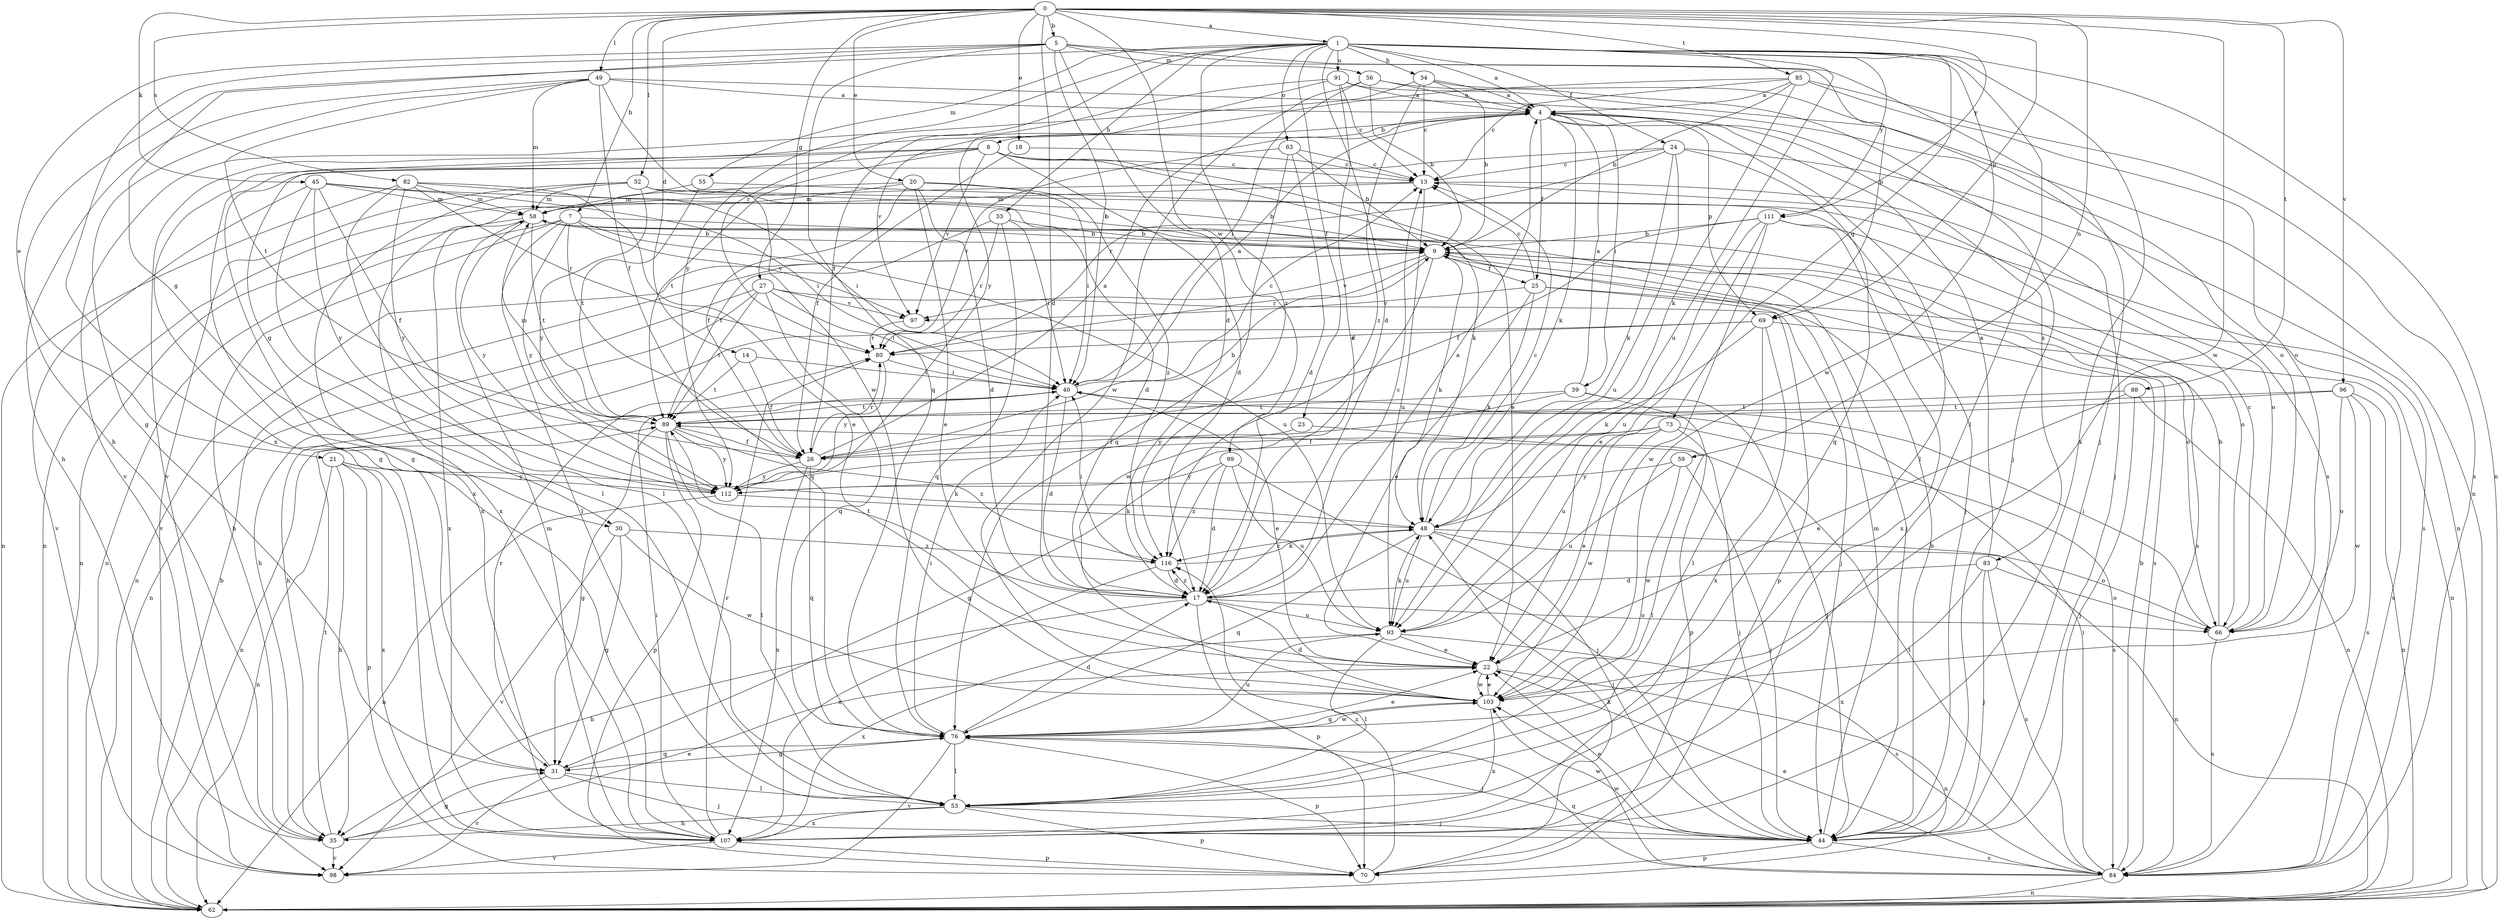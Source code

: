 strict digraph  {
0;
1;
4;
5;
7;
8;
9;
13;
14;
17;
18;
20;
21;
22;
23;
24;
25;
26;
27;
30;
31;
33;
34;
35;
39;
40;
44;
45;
48;
49;
52;
53;
55;
56;
58;
59;
62;
63;
66;
69;
70;
73;
76;
80;
82;
83;
84;
85;
88;
89;
91;
93;
96;
97;
98;
99;
103;
107;
111;
112;
116;
0 -> 1  [label=a];
0 -> 5  [label=b];
0 -> 7  [label=b];
0 -> 14  [label=d];
0 -> 17  [label=d];
0 -> 18  [label=e];
0 -> 20  [label=e];
0 -> 27  [label=g];
0 -> 45  [label=k];
0 -> 49  [label=l];
0 -> 52  [label=l];
0 -> 59  [label=n];
0 -> 69  [label=p];
0 -> 82  [label=s];
0 -> 85  [label=t];
0 -> 88  [label=t];
0 -> 96  [label=v];
0 -> 99  [label=w];
0 -> 103  [label=w];
0 -> 111  [label=y];
1 -> 4  [label=a];
1 -> 17  [label=d];
1 -> 23  [label=f];
1 -> 24  [label=f];
1 -> 33  [label=h];
1 -> 34  [label=h];
1 -> 35  [label=h];
1 -> 53  [label=l];
1 -> 55  [label=m];
1 -> 62  [label=n];
1 -> 63  [label=o];
1 -> 73  [label=q];
1 -> 80  [label=r];
1 -> 91  [label=u];
1 -> 93  [label=u];
1 -> 103  [label=w];
1 -> 107  [label=x];
1 -> 111  [label=y];
1 -> 112  [label=y];
1 -> 116  [label=z];
4 -> 8  [label=b];
4 -> 25  [label=f];
4 -> 39  [label=i];
4 -> 44  [label=j];
4 -> 48  [label=k];
4 -> 53  [label=l];
4 -> 69  [label=p];
4 -> 83  [label=s];
4 -> 97  [label=v];
5 -> 17  [label=d];
5 -> 21  [label=e];
5 -> 30  [label=g];
5 -> 40  [label=i];
5 -> 44  [label=j];
5 -> 56  [label=m];
5 -> 69  [label=p];
5 -> 76  [label=q];
5 -> 107  [label=x];
7 -> 9  [label=b];
7 -> 35  [label=h];
7 -> 53  [label=l];
7 -> 62  [label=n];
7 -> 76  [label=q];
7 -> 93  [label=u];
7 -> 97  [label=v];
7 -> 112  [label=y];
8 -> 13  [label=c];
8 -> 17  [label=d];
8 -> 22  [label=e];
8 -> 30  [label=g];
8 -> 31  [label=g];
8 -> 48  [label=k];
8 -> 89  [label=t];
8 -> 97  [label=v];
8 -> 107  [label=x];
9 -> 25  [label=f];
9 -> 48  [label=k];
9 -> 62  [label=n];
9 -> 66  [label=o];
9 -> 80  [label=r];
9 -> 84  [label=s];
9 -> 97  [label=v];
9 -> 103  [label=w];
13 -> 58  [label=m];
13 -> 66  [label=o];
13 -> 93  [label=u];
13 -> 107  [label=x];
14 -> 26  [label=f];
14 -> 40  [label=i];
14 -> 89  [label=t];
17 -> 4  [label=a];
17 -> 13  [label=c];
17 -> 35  [label=h];
17 -> 66  [label=o];
17 -> 70  [label=p];
17 -> 89  [label=t];
17 -> 93  [label=u];
17 -> 116  [label=z];
18 -> 13  [label=c];
18 -> 26  [label=f];
20 -> 17  [label=d];
20 -> 22  [label=e];
20 -> 26  [label=f];
20 -> 40  [label=i];
20 -> 58  [label=m];
20 -> 62  [label=n];
20 -> 116  [label=z];
21 -> 35  [label=h];
21 -> 48  [label=k];
21 -> 62  [label=n];
21 -> 70  [label=p];
21 -> 107  [label=x];
21 -> 112  [label=y];
22 -> 62  [label=n];
22 -> 103  [label=w];
23 -> 26  [label=f];
23 -> 53  [label=l];
24 -> 13  [label=c];
24 -> 31  [label=g];
24 -> 48  [label=k];
24 -> 62  [label=n];
24 -> 76  [label=q];
24 -> 80  [label=r];
24 -> 93  [label=u];
25 -> 13  [label=c];
25 -> 22  [label=e];
25 -> 48  [label=k];
25 -> 62  [label=n];
25 -> 70  [label=p];
25 -> 97  [label=v];
26 -> 4  [label=a];
26 -> 9  [label=b];
26 -> 76  [label=q];
26 -> 80  [label=r];
26 -> 107  [label=x];
26 -> 112  [label=y];
27 -> 35  [label=h];
27 -> 40  [label=i];
27 -> 44  [label=j];
27 -> 62  [label=n];
27 -> 76  [label=q];
27 -> 89  [label=t];
27 -> 97  [label=v];
30 -> 31  [label=g];
30 -> 98  [label=v];
30 -> 103  [label=w];
30 -> 116  [label=z];
31 -> 44  [label=j];
31 -> 53  [label=l];
31 -> 76  [label=q];
31 -> 80  [label=r];
31 -> 98  [label=v];
33 -> 9  [label=b];
33 -> 40  [label=i];
33 -> 76  [label=q];
33 -> 80  [label=r];
33 -> 89  [label=t];
34 -> 4  [label=a];
34 -> 9  [label=b];
34 -> 13  [label=c];
34 -> 84  [label=s];
34 -> 98  [label=v];
34 -> 116  [label=z];
35 -> 22  [label=e];
35 -> 31  [label=g];
35 -> 89  [label=t];
35 -> 98  [label=v];
39 -> 4  [label=a];
39 -> 44  [label=j];
39 -> 70  [label=p];
39 -> 89  [label=t];
39 -> 112  [label=y];
40 -> 4  [label=a];
40 -> 13  [label=c];
40 -> 17  [label=d];
40 -> 22  [label=e];
40 -> 62  [label=n];
40 -> 89  [label=t];
44 -> 9  [label=b];
44 -> 22  [label=e];
44 -> 58  [label=m];
44 -> 70  [label=p];
44 -> 84  [label=s];
44 -> 103  [label=w];
45 -> 9  [label=b];
45 -> 26  [label=f];
45 -> 40  [label=i];
45 -> 53  [label=l];
45 -> 58  [label=m];
45 -> 98  [label=v];
45 -> 112  [label=y];
48 -> 13  [label=c];
48 -> 44  [label=j];
48 -> 62  [label=n];
48 -> 66  [label=o];
48 -> 76  [label=q];
48 -> 93  [label=u];
48 -> 116  [label=z];
49 -> 4  [label=a];
49 -> 26  [label=f];
49 -> 31  [label=g];
49 -> 35  [label=h];
49 -> 58  [label=m];
49 -> 66  [label=o];
49 -> 89  [label=t];
49 -> 103  [label=w];
52 -> 9  [label=b];
52 -> 17  [label=d];
52 -> 44  [label=j];
52 -> 58  [label=m];
52 -> 98  [label=v];
52 -> 107  [label=x];
52 -> 112  [label=y];
53 -> 35  [label=h];
53 -> 44  [label=j];
53 -> 70  [label=p];
53 -> 107  [label=x];
55 -> 58  [label=m];
55 -> 84  [label=s];
55 -> 89  [label=t];
56 -> 4  [label=a];
56 -> 9  [label=b];
56 -> 40  [label=i];
56 -> 44  [label=j];
56 -> 103  [label=w];
58 -> 9  [label=b];
58 -> 44  [label=j];
58 -> 62  [label=n];
58 -> 84  [label=s];
58 -> 89  [label=t];
58 -> 107  [label=x];
58 -> 112  [label=y];
59 -> 44  [label=j];
59 -> 93  [label=u];
59 -> 103  [label=w];
59 -> 112  [label=y];
62 -> 9  [label=b];
63 -> 9  [label=b];
63 -> 13  [label=c];
63 -> 17  [label=d];
63 -> 76  [label=q];
63 -> 80  [label=r];
66 -> 9  [label=b];
66 -> 13  [label=c];
66 -> 40  [label=i];
66 -> 84  [label=s];
69 -> 35  [label=h];
69 -> 48  [label=k];
69 -> 53  [label=l];
69 -> 80  [label=r];
69 -> 84  [label=s];
69 -> 107  [label=x];
70 -> 48  [label=k];
70 -> 116  [label=z];
73 -> 22  [label=e];
73 -> 26  [label=f];
73 -> 31  [label=g];
73 -> 44  [label=j];
73 -> 84  [label=s];
73 -> 103  [label=w];
76 -> 17  [label=d];
76 -> 22  [label=e];
76 -> 31  [label=g];
76 -> 40  [label=i];
76 -> 44  [label=j];
76 -> 53  [label=l];
76 -> 70  [label=p];
76 -> 93  [label=u];
76 -> 98  [label=v];
76 -> 103  [label=w];
80 -> 40  [label=i];
80 -> 112  [label=y];
82 -> 22  [label=e];
82 -> 40  [label=i];
82 -> 53  [label=l];
82 -> 58  [label=m];
82 -> 62  [label=n];
82 -> 80  [label=r];
82 -> 112  [label=y];
83 -> 4  [label=a];
83 -> 17  [label=d];
83 -> 44  [label=j];
83 -> 66  [label=o];
83 -> 84  [label=s];
83 -> 107  [label=x];
84 -> 9  [label=b];
84 -> 22  [label=e];
84 -> 40  [label=i];
84 -> 62  [label=n];
84 -> 76  [label=q];
84 -> 89  [label=t];
84 -> 103  [label=w];
85 -> 4  [label=a];
85 -> 9  [label=b];
85 -> 13  [label=c];
85 -> 48  [label=k];
85 -> 66  [label=o];
85 -> 84  [label=s];
85 -> 98  [label=v];
88 -> 22  [label=e];
88 -> 44  [label=j];
88 -> 62  [label=n];
88 -> 89  [label=t];
89 -> 26  [label=f];
89 -> 31  [label=g];
89 -> 53  [label=l];
89 -> 58  [label=m];
89 -> 70  [label=p];
89 -> 112  [label=y];
89 -> 116  [label=z];
91 -> 4  [label=a];
91 -> 13  [label=c];
91 -> 17  [label=d];
91 -> 26  [label=f];
91 -> 62  [label=n];
91 -> 112  [label=y];
93 -> 22  [label=e];
93 -> 48  [label=k];
93 -> 53  [label=l];
93 -> 84  [label=s];
93 -> 107  [label=x];
96 -> 62  [label=n];
96 -> 66  [label=o];
96 -> 84  [label=s];
96 -> 89  [label=t];
96 -> 93  [label=u];
96 -> 103  [label=w];
97 -> 80  [label=r];
99 -> 17  [label=d];
99 -> 44  [label=j];
99 -> 93  [label=u];
99 -> 112  [label=y];
99 -> 116  [label=z];
103 -> 17  [label=d];
103 -> 22  [label=e];
103 -> 76  [label=q];
103 -> 107  [label=x];
107 -> 40  [label=i];
107 -> 58  [label=m];
107 -> 70  [label=p];
107 -> 80  [label=r];
107 -> 98  [label=v];
111 -> 9  [label=b];
111 -> 22  [label=e];
111 -> 26  [label=f];
111 -> 66  [label=o];
111 -> 93  [label=u];
111 -> 103  [label=w];
111 -> 107  [label=x];
112 -> 48  [label=k];
112 -> 62  [label=n];
116 -> 17  [label=d];
116 -> 40  [label=i];
116 -> 48  [label=k];
116 -> 107  [label=x];
}

